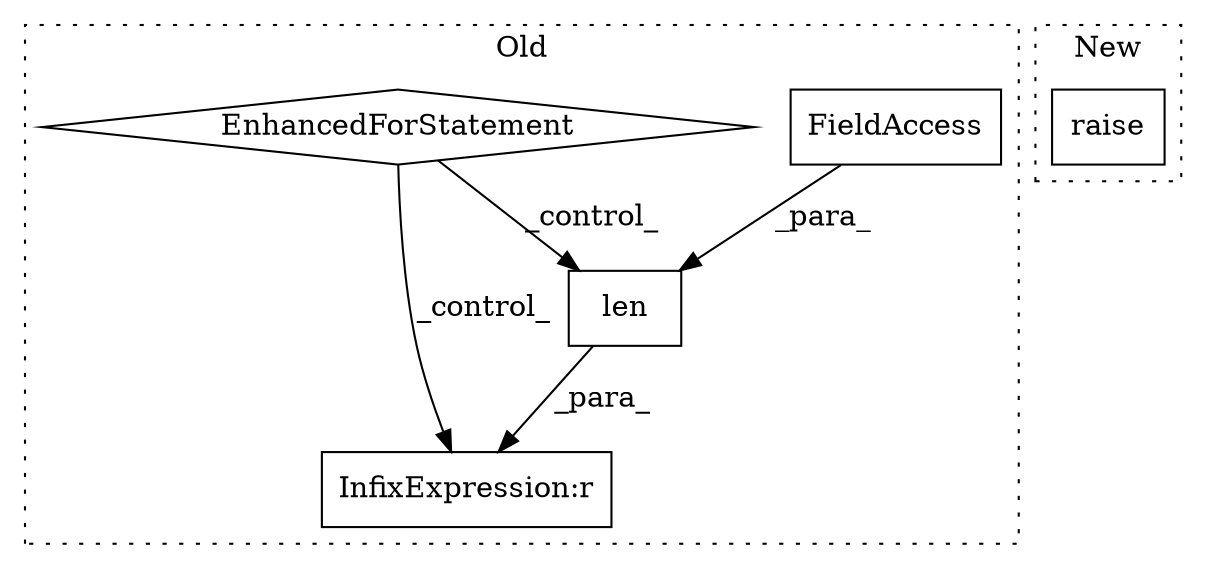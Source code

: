 digraph G {
subgraph cluster0 {
1 [label="len" a="32" s="3772,3789" l="4,1" shape="box"];
3 [label="FieldAccess" a="22" s="3776" l="13" shape="box"];
4 [label="EnhancedForStatement" a="70" s="3675,3758" l="53,2" shape="diamond"];
5 [label="InfixExpression:r" a="27" s="3790" l="3" shape="box"];
label = "Old";
style="dotted";
}
subgraph cluster1 {
2 [label="raise" a="32" s="3439,3465" l="6,1" shape="box"];
label = "New";
style="dotted";
}
1 -> 5 [label="_para_"];
3 -> 1 [label="_para_"];
4 -> 5 [label="_control_"];
4 -> 1 [label="_control_"];
}